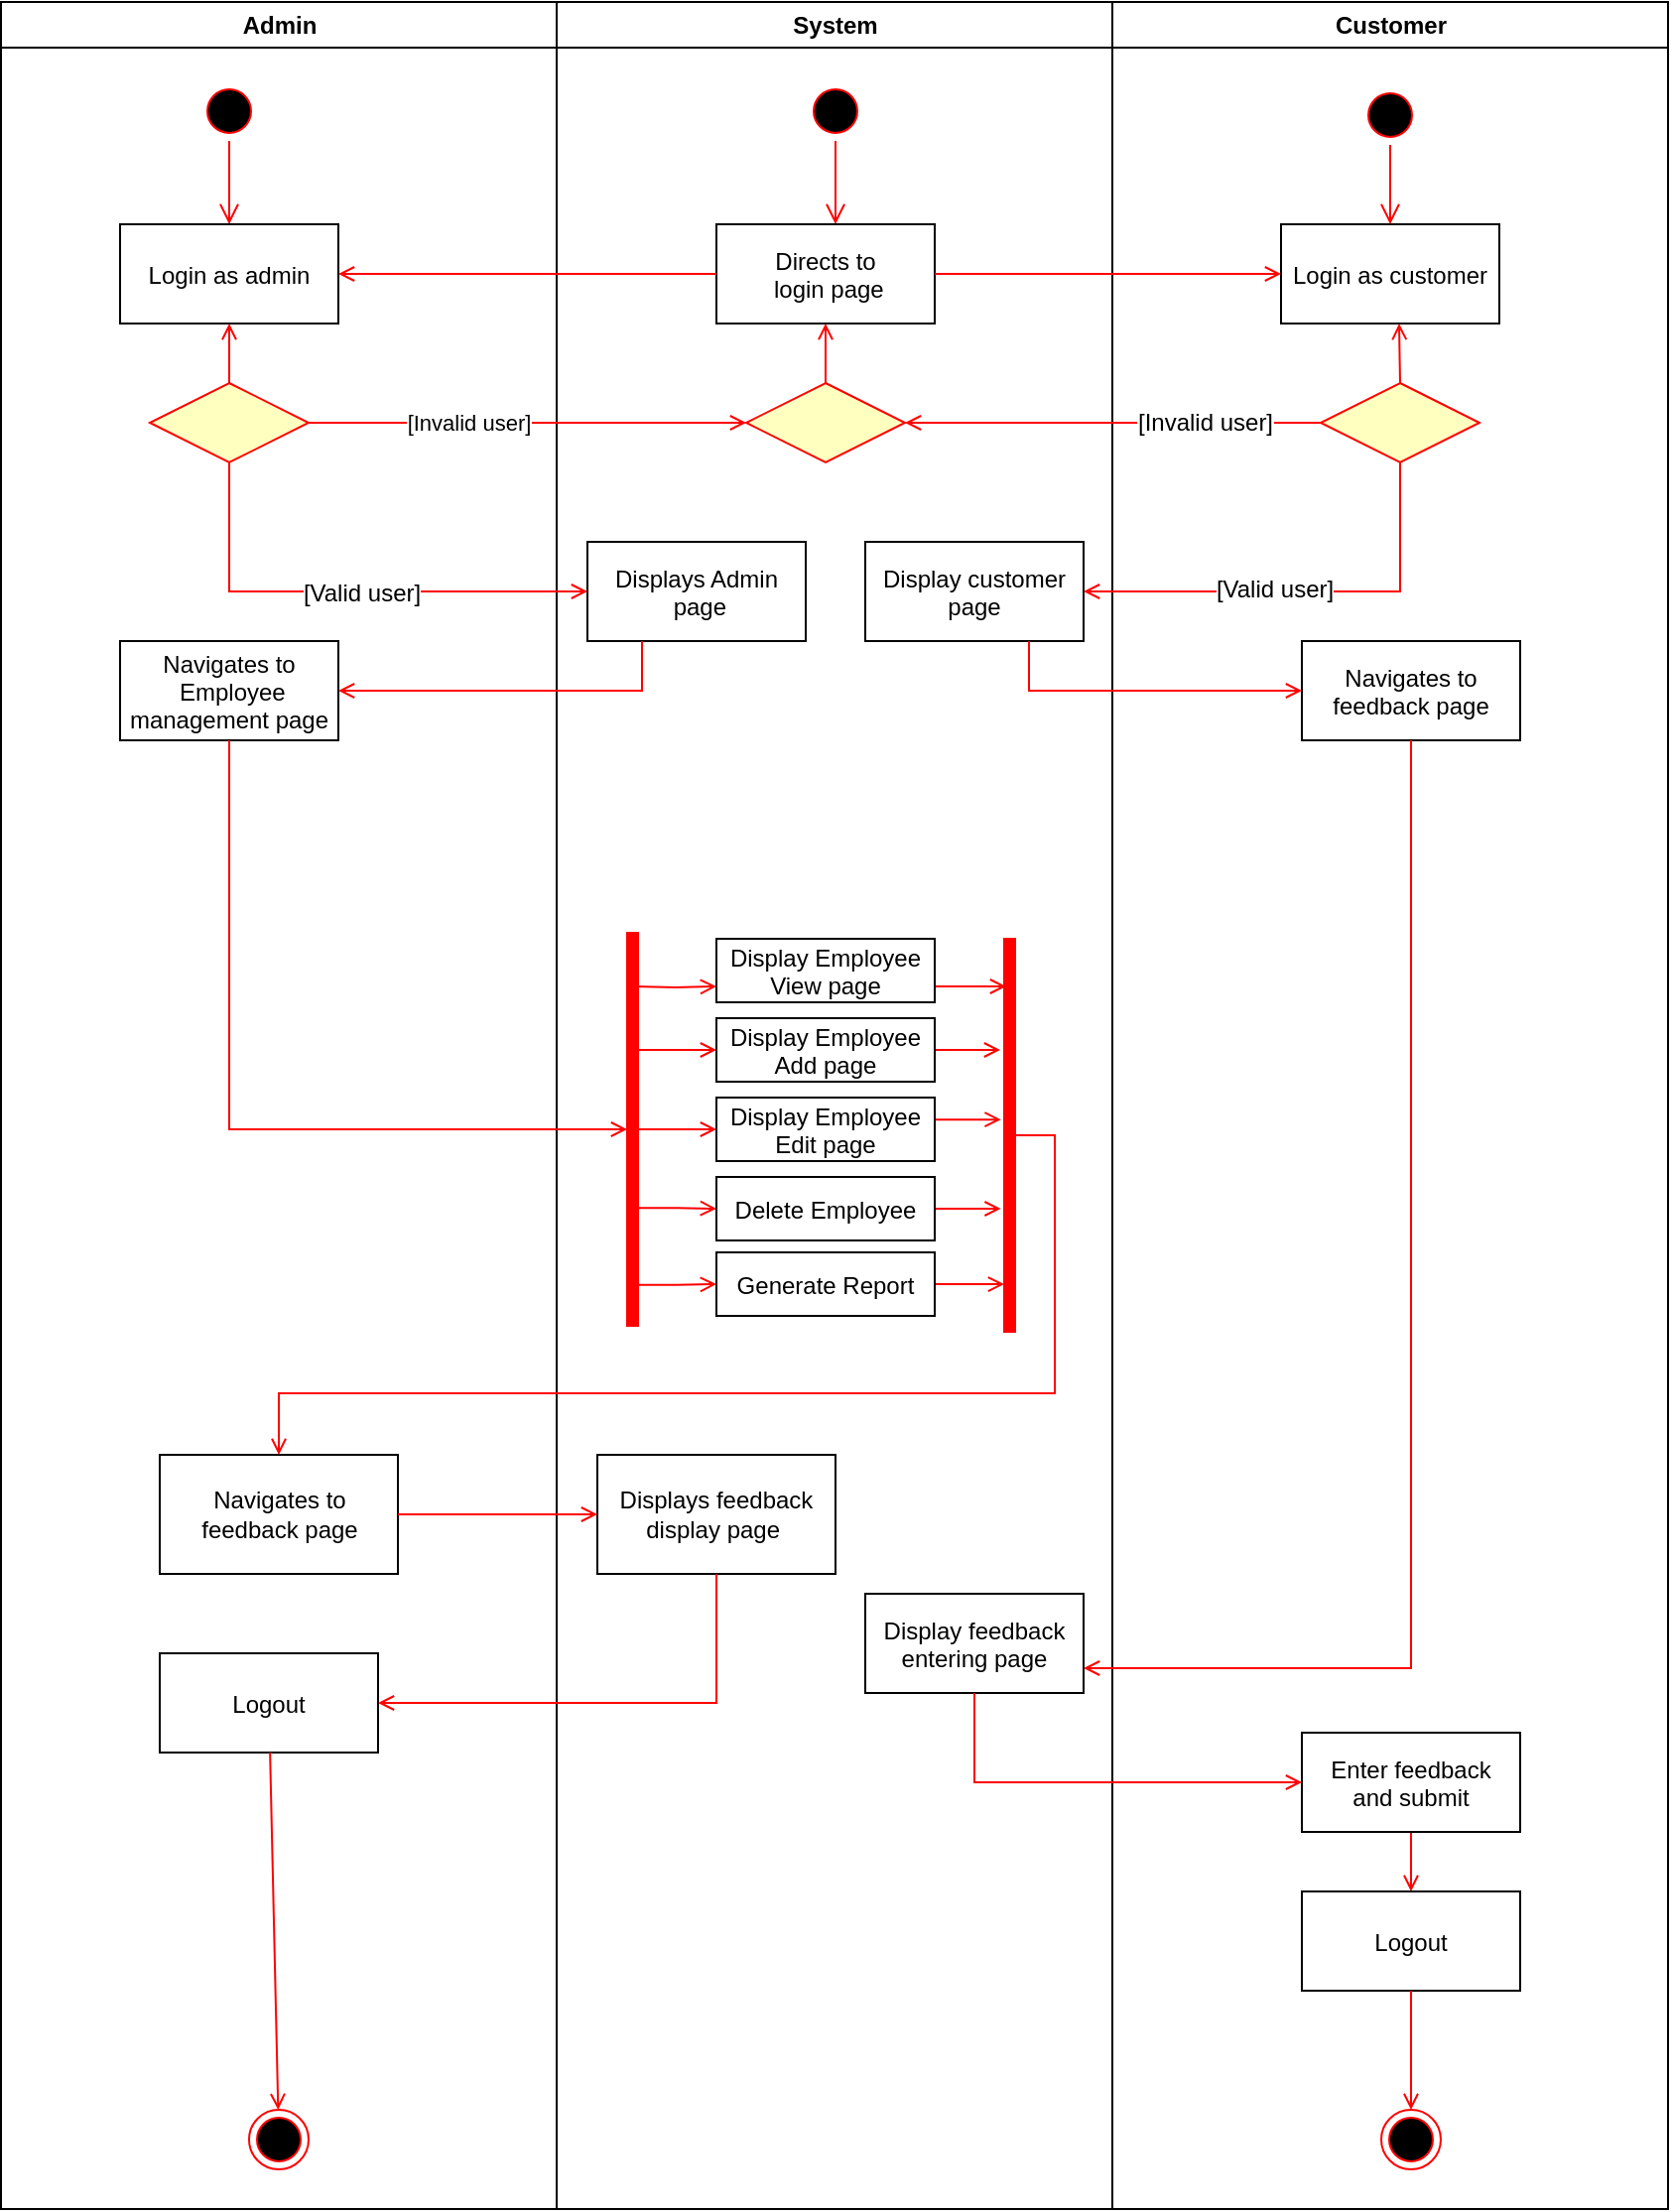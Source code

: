 <mxfile version="15.5.0" type="github">
  <diagram name="Page-1" id="e7e014a7-5840-1c2e-5031-d8a46d1fe8dd">
    <mxGraphModel dx="1730" dy="912" grid="1" gridSize="10" guides="1" tooltips="1" connect="1" arrows="1" fold="1" page="1" pageScale="1" pageWidth="1169" pageHeight="826" background="none" math="0" shadow="0">
      <root>
        <mxCell id="0" />
        <mxCell id="1" parent="0" />
        <mxCell id="2" value="Admin" style="swimlane;whiteSpace=wrap" parent="1" vertex="1">
          <mxGeometry x="164.5" y="128" width="280" height="1112" as="geometry" />
        </mxCell>
        <mxCell id="5" value="" style="ellipse;shape=startState;fillColor=#000000;strokeColor=#ff0000;" parent="2" vertex="1">
          <mxGeometry x="100" y="40" width="30" height="30" as="geometry" />
        </mxCell>
        <mxCell id="6" value="" style="edgeStyle=elbowEdgeStyle;elbow=horizontal;verticalAlign=bottom;endArrow=open;endSize=8;strokeColor=#FF0000;endFill=1;rounded=0" parent="2" source="5" target="7" edge="1">
          <mxGeometry x="100" y="40" as="geometry">
            <mxPoint x="115" y="110" as="targetPoint" />
          </mxGeometry>
        </mxCell>
        <mxCell id="7" value="Login as admin" style="" parent="2" vertex="1">
          <mxGeometry x="60" y="112" width="110" height="50" as="geometry" />
        </mxCell>
        <mxCell id="vQt9zWExh9lSxkHfg90g-54" style="edgeStyle=orthogonalEdgeStyle;rounded=0;orthogonalLoop=1;jettySize=auto;html=1;exitX=0.5;exitY=0;exitDx=0;exitDy=0;entryX=0.5;entryY=1;entryDx=0;entryDy=0;strokeColor=#FF0000;endFill=1;endArrow=open;" edge="1" parent="2" source="vQt9zWExh9lSxkHfg90g-53" target="7">
          <mxGeometry relative="1" as="geometry" />
        </mxCell>
        <mxCell id="vQt9zWExh9lSxkHfg90g-53" value="" style="rhombus;fillColor=#ffffc0;strokeColor=#ff0000;" vertex="1" parent="2">
          <mxGeometry x="75" y="192" width="80" height="40" as="geometry" />
        </mxCell>
        <mxCell id="vQt9zWExh9lSxkHfg90g-65" value="Navigates to&#xa; Employee &#xa;management page" style="" vertex="1" parent="2">
          <mxGeometry x="60" y="322" width="110" height="50" as="geometry" />
        </mxCell>
        <mxCell id="vQt9zWExh9lSxkHfg90g-92" value="Logout" style="" vertex="1" parent="2">
          <mxGeometry x="80" y="832" width="110" height="50" as="geometry" />
        </mxCell>
        <mxCell id="vQt9zWExh9lSxkHfg90g-93" value="" style="ellipse;shape=endState;fillColor=#000000;strokeColor=#ff0000" vertex="1" parent="2">
          <mxGeometry x="125" y="1062" width="30" height="30" as="geometry" />
        </mxCell>
        <mxCell id="vQt9zWExh9lSxkHfg90g-94" value="" style="endArrow=open;strokeColor=#FF0000;endFill=1;rounded=0" edge="1" source="vQt9zWExh9lSxkHfg90g-92" target="vQt9zWExh9lSxkHfg90g-93" parent="2">
          <mxGeometry relative="1" as="geometry" />
        </mxCell>
        <mxCell id="vQt9zWExh9lSxkHfg90g-98" value="Navigates to feedback page" style="rounded=0;whiteSpace=wrap;html=1;fontSize=12;" vertex="1" parent="2">
          <mxGeometry x="80" y="732" width="120" height="60" as="geometry" />
        </mxCell>
        <mxCell id="3" value="System" style="swimlane;whiteSpace=wrap" parent="1" vertex="1">
          <mxGeometry x="444.5" y="128" width="280" height="1112" as="geometry" />
        </mxCell>
        <mxCell id="13" value="" style="ellipse;shape=startState;fillColor=#000000;strokeColor=#ff0000;" parent="3" vertex="1">
          <mxGeometry x="125.5" y="40" width="30" height="30" as="geometry" />
        </mxCell>
        <mxCell id="14" value="" style="edgeStyle=elbowEdgeStyle;elbow=horizontal;verticalAlign=bottom;endArrow=open;endSize=8;strokeColor=#FF0000;endFill=1;rounded=0" parent="3" source="13" target="15" edge="1">
          <mxGeometry x="105.5" y="20" as="geometry">
            <mxPoint x="120.5" y="90" as="targetPoint" />
          </mxGeometry>
        </mxCell>
        <mxCell id="15" value="Directs to&#xa; login page" style="" parent="3" vertex="1">
          <mxGeometry x="80.5" y="112" width="110" height="50" as="geometry" />
        </mxCell>
        <mxCell id="vQt9zWExh9lSxkHfg90g-50" style="edgeStyle=orthogonalEdgeStyle;rounded=0;orthogonalLoop=1;jettySize=auto;html=1;exitX=0.5;exitY=0;exitDx=0;exitDy=0;entryX=0.5;entryY=1;entryDx=0;entryDy=0;strokeColor=#FF0000;endFill=1;endArrow=open;" edge="1" parent="3" source="21" target="15">
          <mxGeometry relative="1" as="geometry" />
        </mxCell>
        <mxCell id="21" value="" style="rhombus;fillColor=#ffffc0;strokeColor=#ff0000;" parent="3" vertex="1">
          <mxGeometry x="95.5" y="192" width="80" height="40" as="geometry" />
        </mxCell>
        <mxCell id="34" value="" style="whiteSpace=wrap;strokeColor=#FF0000;fillColor=#FF0000" parent="3" vertex="1">
          <mxGeometry x="35.5" y="469" width="5.5" height="198" as="geometry" />
        </mxCell>
        <mxCell id="10" value="Displays Admin&#xa; page" style="" parent="3" vertex="1">
          <mxGeometry x="15.5" y="272" width="110" height="50" as="geometry" />
        </mxCell>
        <mxCell id="vQt9zWExh9lSxkHfg90g-59" value="Display customer&#xa;page" style="" vertex="1" parent="3">
          <mxGeometry x="155.5" y="272" width="110" height="50" as="geometry" />
        </mxCell>
        <mxCell id="vQt9zWExh9lSxkHfg90g-69" value="Display feedback&#xa;entering page" style="" vertex="1" parent="3">
          <mxGeometry x="155.5" y="802" width="110" height="50" as="geometry" />
        </mxCell>
        <mxCell id="vQt9zWExh9lSxkHfg90g-78" style="edgeStyle=orthogonalEdgeStyle;rounded=0;orthogonalLoop=1;jettySize=auto;html=1;entryX=0;entryY=0.75;entryDx=0;entryDy=0;fontSize=11;strokeColor=#FF0000;endFill=1;endArrow=open;" edge="1" parent="3" target="vQt9zWExh9lSxkHfg90g-71">
          <mxGeometry relative="1" as="geometry">
            <mxPoint x="38.5" y="496" as="sourcePoint" />
          </mxGeometry>
        </mxCell>
        <mxCell id="vQt9zWExh9lSxkHfg90g-84" style="edgeStyle=orthogonalEdgeStyle;rounded=0;orthogonalLoop=1;jettySize=auto;html=1;exitX=1;exitY=0.75;exitDx=0;exitDy=0;entryX=0.182;entryY=0.123;entryDx=0;entryDy=0;entryPerimeter=0;fontSize=11;strokeColor=#FF0000;endFill=1;endArrow=open;" edge="1" parent="3" source="vQt9zWExh9lSxkHfg90g-71" target="vQt9zWExh9lSxkHfg90g-77">
          <mxGeometry relative="1" as="geometry" />
        </mxCell>
        <mxCell id="vQt9zWExh9lSxkHfg90g-71" value="Display Employee&#xa;View page" style="" vertex="1" parent="3">
          <mxGeometry x="80.5" y="472" width="110" height="32" as="geometry" />
        </mxCell>
        <mxCell id="vQt9zWExh9lSxkHfg90g-85" style="edgeStyle=orthogonalEdgeStyle;rounded=0;orthogonalLoop=1;jettySize=auto;html=1;exitX=1;exitY=0.5;exitDx=0;exitDy=0;fontSize=11;strokeColor=#FF0000;endFill=1;endArrow=open;" edge="1" parent="3" source="vQt9zWExh9lSxkHfg90g-73">
          <mxGeometry relative="1" as="geometry">
            <mxPoint x="223.5" y="528" as="targetPoint" />
          </mxGeometry>
        </mxCell>
        <mxCell id="vQt9zWExh9lSxkHfg90g-73" value="Display Employee&#xa;Add page" style="" vertex="1" parent="3">
          <mxGeometry x="80.5" y="512" width="110" height="32" as="geometry" />
        </mxCell>
        <mxCell id="vQt9zWExh9lSxkHfg90g-87" style="edgeStyle=orthogonalEdgeStyle;rounded=0;orthogonalLoop=1;jettySize=auto;html=1;exitX=1;exitY=0.25;exitDx=0;exitDy=0;entryX=-0.303;entryY=0.46;entryDx=0;entryDy=0;fontSize=11;entryPerimeter=0;strokeColor=#FF0000;endFill=1;endArrow=open;" edge="1" parent="3" source="vQt9zWExh9lSxkHfg90g-74" target="vQt9zWExh9lSxkHfg90g-77">
          <mxGeometry relative="1" as="geometry">
            <Array as="points">
              <mxPoint x="191" y="563" />
            </Array>
          </mxGeometry>
        </mxCell>
        <mxCell id="vQt9zWExh9lSxkHfg90g-74" value="Display Employee&#xa;Edit page" style="" vertex="1" parent="3">
          <mxGeometry x="80.5" y="552" width="110" height="32" as="geometry" />
        </mxCell>
        <mxCell id="vQt9zWExh9lSxkHfg90g-88" style="edgeStyle=orthogonalEdgeStyle;rounded=0;orthogonalLoop=1;jettySize=auto;html=1;exitX=1;exitY=0.5;exitDx=0;exitDy=0;entryX=-0.303;entryY=0.689;entryDx=0;entryDy=0;entryPerimeter=0;fontSize=11;strokeColor=#FF0000;endFill=1;endArrow=open;" edge="1" parent="3" source="vQt9zWExh9lSxkHfg90g-75" target="vQt9zWExh9lSxkHfg90g-77">
          <mxGeometry relative="1" as="geometry" />
        </mxCell>
        <mxCell id="vQt9zWExh9lSxkHfg90g-75" value="Delete Employee" style="" vertex="1" parent="3">
          <mxGeometry x="80.5" y="592" width="110" height="32" as="geometry" />
        </mxCell>
        <mxCell id="vQt9zWExh9lSxkHfg90g-89" style="edgeStyle=orthogonalEdgeStyle;rounded=0;orthogonalLoop=1;jettySize=auto;html=1;exitX=1;exitY=0.5;exitDx=0;exitDy=0;entryX=0;entryY=0.879;entryDx=0;entryDy=0;entryPerimeter=0;fontSize=11;strokeColor=#FF0000;endFill=1;endArrow=open;" edge="1" parent="3" source="vQt9zWExh9lSxkHfg90g-76" target="vQt9zWExh9lSxkHfg90g-77">
          <mxGeometry relative="1" as="geometry" />
        </mxCell>
        <mxCell id="vQt9zWExh9lSxkHfg90g-76" value="Generate Report" style="" vertex="1" parent="3">
          <mxGeometry x="80.5" y="630" width="110" height="32" as="geometry" />
        </mxCell>
        <mxCell id="vQt9zWExh9lSxkHfg90g-77" value="" style="whiteSpace=wrap;strokeColor=#FF0000;fillColor=#FF0000" vertex="1" parent="3">
          <mxGeometry x="225.5" y="472" width="5.5" height="198" as="geometry" />
        </mxCell>
        <mxCell id="vQt9zWExh9lSxkHfg90g-80" style="edgeStyle=orthogonalEdgeStyle;rounded=0;orthogonalLoop=1;jettySize=auto;html=1;exitX=0.909;exitY=0.325;exitDx=0;exitDy=0;entryX=0;entryY=0.5;entryDx=0;entryDy=0;fontSize=11;exitPerimeter=0;strokeColor=#FF0000;endFill=1;endArrow=open;" edge="1" parent="3" source="34" target="vQt9zWExh9lSxkHfg90g-73">
          <mxGeometry relative="1" as="geometry">
            <mxPoint x="499.999" y="626.038" as="sourcePoint" />
            <mxPoint x="535" y="626.0" as="targetPoint" />
            <Array as="points">
              <mxPoint x="41" y="528" />
            </Array>
          </mxGeometry>
        </mxCell>
        <mxCell id="vQt9zWExh9lSxkHfg90g-81" style="edgeStyle=orthogonalEdgeStyle;rounded=0;orthogonalLoop=1;jettySize=auto;html=1;entryX=0;entryY=0.5;entryDx=0;entryDy=0;fontSize=11;strokeColor=#FF0000;endFill=1;endArrow=open;exitX=1;exitY=0.5;exitDx=0;exitDy=0;" edge="1" parent="3" source="34" target="vQt9zWExh9lSxkHfg90g-74">
          <mxGeometry relative="1" as="geometry">
            <mxPoint x="45.5" y="568" as="sourcePoint" />
            <mxPoint x="535" y="634" as="targetPoint" />
          </mxGeometry>
        </mxCell>
        <mxCell id="vQt9zWExh9lSxkHfg90g-82" style="edgeStyle=orthogonalEdgeStyle;rounded=0;orthogonalLoop=1;jettySize=auto;html=1;entryX=0;entryY=0.5;entryDx=0;entryDy=0;fontSize=11;strokeColor=#FF0000;endFill=1;endArrow=open;exitX=0.909;exitY=0.7;exitDx=0;exitDy=0;exitPerimeter=0;" edge="1" parent="3" source="34" target="vQt9zWExh9lSxkHfg90g-75">
          <mxGeometry relative="1" as="geometry">
            <mxPoint x="495.5" y="706" as="sourcePoint" />
            <mxPoint x="535" y="706.0" as="targetPoint" />
          </mxGeometry>
        </mxCell>
        <mxCell id="vQt9zWExh9lSxkHfg90g-83" style="edgeStyle=orthogonalEdgeStyle;rounded=0;orthogonalLoop=1;jettySize=auto;html=1;entryX=0;entryY=0.5;entryDx=0;entryDy=0;fontSize=11;strokeColor=#FF0000;endFill=1;endArrow=open;exitX=0.909;exitY=0.896;exitDx=0;exitDy=0;exitPerimeter=0;" edge="1" parent="3" source="34" target="vQt9zWExh9lSxkHfg90g-76">
          <mxGeometry relative="1" as="geometry">
            <mxPoint x="494.999" y="745.6" as="sourcePoint" />
            <mxPoint x="535" y="746.0" as="targetPoint" />
          </mxGeometry>
        </mxCell>
        <mxCell id="vQt9zWExh9lSxkHfg90g-99" value="Displays feedback&lt;br&gt;display page&amp;nbsp;" style="rounded=0;whiteSpace=wrap;html=1;fontSize=12;" vertex="1" parent="3">
          <mxGeometry x="20.5" y="732" width="120" height="60" as="geometry" />
        </mxCell>
        <mxCell id="4" value="Customer" style="swimlane;whiteSpace=wrap" parent="1" vertex="1">
          <mxGeometry x="724.5" y="128" width="280" height="1112" as="geometry" />
        </mxCell>
        <mxCell id="vQt9zWExh9lSxkHfg90g-46" value="" style="ellipse;shape=startState;fillColor=#000000;strokeColor=#ff0000;" vertex="1" parent="4">
          <mxGeometry x="125" y="42" width="30" height="30" as="geometry" />
        </mxCell>
        <mxCell id="vQt9zWExh9lSxkHfg90g-47" value="Login as customer" style="" vertex="1" parent="4">
          <mxGeometry x="85" y="112" width="110" height="50" as="geometry" />
        </mxCell>
        <mxCell id="vQt9zWExh9lSxkHfg90g-45" value="" style="edgeStyle=elbowEdgeStyle;elbow=horizontal;verticalAlign=bottom;endArrow=open;endSize=8;strokeColor=#FF0000;endFill=1;rounded=0" edge="1" source="vQt9zWExh9lSxkHfg90g-46" target="vQt9zWExh9lSxkHfg90g-47" parent="4">
          <mxGeometry x="125" y="42" as="geometry">
            <mxPoint x="140" y="112" as="targetPoint" />
          </mxGeometry>
        </mxCell>
        <mxCell id="vQt9zWExh9lSxkHfg90g-51" style="edgeStyle=orthogonalEdgeStyle;rounded=0;orthogonalLoop=1;jettySize=auto;html=1;exitX=0.5;exitY=0;exitDx=0;exitDy=0;entryX=0.5;entryY=1;entryDx=0;entryDy=0;strokeColor=#FF0000;endFill=1;endArrow=open;" edge="1" source="vQt9zWExh9lSxkHfg90g-52" parent="4">
          <mxGeometry relative="1" as="geometry">
            <mxPoint x="144.5" y="162" as="targetPoint" />
            <Array as="points">
              <mxPoint x="145" y="192" />
            </Array>
          </mxGeometry>
        </mxCell>
        <mxCell id="vQt9zWExh9lSxkHfg90g-52" value="" style="rhombus;fillColor=#ffffc0;strokeColor=#ff0000;" vertex="1" parent="4">
          <mxGeometry x="105" y="192" width="80" height="40" as="geometry" />
        </mxCell>
        <mxCell id="vQt9zWExh9lSxkHfg90g-66" value="Navigates to &#xa;feedback page" style="" vertex="1" parent="4">
          <mxGeometry x="95.5" y="322" width="110" height="50" as="geometry" />
        </mxCell>
        <mxCell id="vQt9zWExh9lSxkHfg90g-110" style="edgeStyle=orthogonalEdgeStyle;rounded=0;orthogonalLoop=1;jettySize=auto;html=1;entryX=0.5;entryY=0;entryDx=0;entryDy=0;fontSize=11;strokeColor=#FF0000;endFill=1;endArrow=open;" edge="1" parent="4" source="vQt9zWExh9lSxkHfg90g-105" target="vQt9zWExh9lSxkHfg90g-108">
          <mxGeometry relative="1" as="geometry" />
        </mxCell>
        <mxCell id="vQt9zWExh9lSxkHfg90g-105" value="Enter feedback &#xa;and submit" style="" vertex="1" parent="4">
          <mxGeometry x="95.5" y="872" width="110" height="50" as="geometry" />
        </mxCell>
        <mxCell id="vQt9zWExh9lSxkHfg90g-108" value="Logout" style="" vertex="1" parent="4">
          <mxGeometry x="95.5" y="952" width="110" height="50" as="geometry" />
        </mxCell>
        <mxCell id="vQt9zWExh9lSxkHfg90g-109" value="" style="ellipse;shape=endState;fillColor=#000000;strokeColor=#ff0000" vertex="1" parent="4">
          <mxGeometry x="135.5" y="1062" width="30" height="30" as="geometry" />
        </mxCell>
        <mxCell id="vQt9zWExh9lSxkHfg90g-107" value="" style="endArrow=open;strokeColor=#FF0000;endFill=1;rounded=0" edge="1" source="vQt9zWExh9lSxkHfg90g-108" target="vQt9zWExh9lSxkHfg90g-109" parent="4">
          <mxGeometry relative="1" as="geometry" />
        </mxCell>
        <mxCell id="vQt9zWExh9lSxkHfg90g-48" value="" style="endArrow=open;strokeColor=#FF0000;endFill=1;rounded=0;exitX=1;exitY=0.5;exitDx=0;exitDy=0;entryX=0;entryY=0.5;entryDx=0;entryDy=0;" edge="1" parent="1" source="15" target="vQt9zWExh9lSxkHfg90g-47">
          <mxGeometry relative="1" as="geometry">
            <mxPoint x="670" y="260" as="sourcePoint" />
            <mxPoint x="1049" y="511" as="targetPoint" />
          </mxGeometry>
        </mxCell>
        <mxCell id="vQt9zWExh9lSxkHfg90g-49" value="" style="endArrow=open;strokeColor=#FF0000;endFill=1;rounded=0;exitX=0;exitY=0.5;exitDx=0;exitDy=0;entryX=1;entryY=0.5;entryDx=0;entryDy=0;" edge="1" parent="1" source="15" target="7">
          <mxGeometry relative="1" as="geometry">
            <mxPoint x="650" y="275" as="sourcePoint" />
            <mxPoint x="819.5" y="275" as="targetPoint" />
          </mxGeometry>
        </mxCell>
        <mxCell id="vQt9zWExh9lSxkHfg90g-55" style="edgeStyle=orthogonalEdgeStyle;rounded=0;orthogonalLoop=1;jettySize=auto;html=1;exitX=1;exitY=0.5;exitDx=0;exitDy=0;entryX=0;entryY=0.5;entryDx=0;entryDy=0;strokeColor=#FF0000;endFill=1;endArrow=open;" edge="1" parent="1" source="vQt9zWExh9lSxkHfg90g-53" target="21">
          <mxGeometry relative="1" as="geometry" />
        </mxCell>
        <mxCell id="vQt9zWExh9lSxkHfg90g-57" value="[Invalid user]" style="edgeLabel;html=1;align=center;verticalAlign=middle;resizable=0;points=[];" vertex="1" connectable="0" parent="vQt9zWExh9lSxkHfg90g-55">
          <mxGeometry x="-0.211" relative="1" as="geometry">
            <mxPoint x="-7" as="offset" />
          </mxGeometry>
        </mxCell>
        <mxCell id="vQt9zWExh9lSxkHfg90g-56" style="edgeStyle=orthogonalEdgeStyle;rounded=0;orthogonalLoop=1;jettySize=auto;html=1;exitX=0;exitY=0.5;exitDx=0;exitDy=0;entryX=1;entryY=0.5;entryDx=0;entryDy=0;strokeColor=#FF0000;endFill=1;endArrow=open;" edge="1" parent="1" source="vQt9zWExh9lSxkHfg90g-52" target="21">
          <mxGeometry relative="1" as="geometry" />
        </mxCell>
        <mxCell id="vQt9zWExh9lSxkHfg90g-58" value="[Invalid user]" style="edgeLabel;html=1;align=center;verticalAlign=middle;resizable=0;points=[];fontSize=12;" vertex="1" connectable="0" parent="vQt9zWExh9lSxkHfg90g-56">
          <mxGeometry x="-0.365" y="1" relative="1" as="geometry">
            <mxPoint x="8" y="-1" as="offset" />
          </mxGeometry>
        </mxCell>
        <mxCell id="vQt9zWExh9lSxkHfg90g-60" style="edgeStyle=orthogonalEdgeStyle;rounded=0;orthogonalLoop=1;jettySize=auto;html=1;exitX=0.5;exitY=1;exitDx=0;exitDy=0;entryX=0;entryY=0.5;entryDx=0;entryDy=0;fontSize=11;strokeColor=#FF0000;endFill=1;endArrow=open;" edge="1" parent="1" source="vQt9zWExh9lSxkHfg90g-53" target="10">
          <mxGeometry relative="1" as="geometry" />
        </mxCell>
        <mxCell id="vQt9zWExh9lSxkHfg90g-63" value="[Valid user]" style="edgeLabel;html=1;align=center;verticalAlign=middle;resizable=0;points=[];fontSize=12;" vertex="1" connectable="0" parent="vQt9zWExh9lSxkHfg90g-60">
          <mxGeometry x="0.072" y="-1" relative="1" as="geometry">
            <mxPoint as="offset" />
          </mxGeometry>
        </mxCell>
        <mxCell id="vQt9zWExh9lSxkHfg90g-61" style="edgeStyle=orthogonalEdgeStyle;rounded=0;orthogonalLoop=1;jettySize=auto;html=1;exitX=0.5;exitY=1;exitDx=0;exitDy=0;entryX=1;entryY=0.5;entryDx=0;entryDy=0;fontSize=11;strokeColor=#FF0000;endFill=1;endArrow=open;" edge="1" parent="1" source="vQt9zWExh9lSxkHfg90g-52" target="vQt9zWExh9lSxkHfg90g-59">
          <mxGeometry relative="1" as="geometry" />
        </mxCell>
        <mxCell id="vQt9zWExh9lSxkHfg90g-62" value="[Valid user]" style="edgeLabel;html=1;align=center;verticalAlign=middle;resizable=0;points=[];fontSize=12;" vertex="1" connectable="0" parent="vQt9zWExh9lSxkHfg90g-61">
          <mxGeometry x="0.144" y="-1" relative="1" as="geometry">
            <mxPoint as="offset" />
          </mxGeometry>
        </mxCell>
        <mxCell id="vQt9zWExh9lSxkHfg90g-67" style="edgeStyle=orthogonalEdgeStyle;rounded=0;orthogonalLoop=1;jettySize=auto;html=1;exitX=0.25;exitY=1;exitDx=0;exitDy=0;entryX=1;entryY=0.5;entryDx=0;entryDy=0;fontSize=11;strokeColor=#FF0000;endFill=1;endArrow=open;" edge="1" parent="1" source="10" target="vQt9zWExh9lSxkHfg90g-65">
          <mxGeometry relative="1" as="geometry" />
        </mxCell>
        <mxCell id="vQt9zWExh9lSxkHfg90g-68" style="edgeStyle=orthogonalEdgeStyle;rounded=0;orthogonalLoop=1;jettySize=auto;html=1;exitX=0.75;exitY=1;exitDx=0;exitDy=0;fontSize=11;strokeColor=#FF0000;endFill=1;endArrow=open;" edge="1" parent="1" source="vQt9zWExh9lSxkHfg90g-59" target="vQt9zWExh9lSxkHfg90g-66">
          <mxGeometry relative="1" as="geometry" />
        </mxCell>
        <mxCell id="vQt9zWExh9lSxkHfg90g-70" style="edgeStyle=orthogonalEdgeStyle;rounded=0;orthogonalLoop=1;jettySize=auto;html=1;exitX=0.5;exitY=1;exitDx=0;exitDy=0;entryX=1;entryY=0.75;entryDx=0;entryDy=0;fontSize=11;strokeColor=#FF0000;endFill=1;endArrow=open;" edge="1" parent="1" source="vQt9zWExh9lSxkHfg90g-66" target="vQt9zWExh9lSxkHfg90g-69">
          <mxGeometry relative="1" as="geometry">
            <mxPoint x="875" y="810" as="sourcePoint" />
            <Array as="points">
              <mxPoint x="875" y="968" />
            </Array>
          </mxGeometry>
        </mxCell>
        <mxCell id="vQt9zWExh9lSxkHfg90g-72" style="edgeStyle=orthogonalEdgeStyle;rounded=0;orthogonalLoop=1;jettySize=auto;html=1;exitX=0.5;exitY=1;exitDx=0;exitDy=0;entryX=0;entryY=0.5;entryDx=0;entryDy=0;fontSize=11;strokeColor=#FF0000;endFill=1;endArrow=open;" edge="1" parent="1" source="vQt9zWExh9lSxkHfg90g-65" target="34">
          <mxGeometry relative="1" as="geometry" />
        </mxCell>
        <mxCell id="vQt9zWExh9lSxkHfg90g-101" style="edgeStyle=orthogonalEdgeStyle;rounded=0;orthogonalLoop=1;jettySize=auto;html=1;exitX=1;exitY=0.5;exitDx=0;exitDy=0;fontSize=11;strokeColor=#FF0000;endFill=1;endArrow=open;" edge="1" parent="1" source="vQt9zWExh9lSxkHfg90g-77" target="vQt9zWExh9lSxkHfg90g-98">
          <mxGeometry relative="1" as="geometry" />
        </mxCell>
        <mxCell id="vQt9zWExh9lSxkHfg90g-102" style="edgeStyle=orthogonalEdgeStyle;rounded=0;orthogonalLoop=1;jettySize=auto;html=1;exitX=1;exitY=0.5;exitDx=0;exitDy=0;entryX=0;entryY=0.5;entryDx=0;entryDy=0;fontSize=11;strokeColor=#FF0000;endFill=1;endArrow=open;" edge="1" parent="1" source="vQt9zWExh9lSxkHfg90g-98" target="vQt9zWExh9lSxkHfg90g-99">
          <mxGeometry relative="1" as="geometry" />
        </mxCell>
        <mxCell id="vQt9zWExh9lSxkHfg90g-103" style="edgeStyle=orthogonalEdgeStyle;rounded=0;orthogonalLoop=1;jettySize=auto;html=1;exitX=0.5;exitY=1;exitDx=0;exitDy=0;entryX=1;entryY=0.5;entryDx=0;entryDy=0;fontSize=11;strokeColor=#FF0000;endFill=1;endArrow=open;" edge="1" parent="1" source="vQt9zWExh9lSxkHfg90g-99" target="vQt9zWExh9lSxkHfg90g-92">
          <mxGeometry relative="1" as="geometry">
            <mxPoint x="364.5" y="970.0" as="targetPoint" />
            <Array as="points">
              <mxPoint x="525" y="985" />
            </Array>
          </mxGeometry>
        </mxCell>
        <mxCell id="vQt9zWExh9lSxkHfg90g-106" style="edgeStyle=orthogonalEdgeStyle;rounded=0;orthogonalLoop=1;jettySize=auto;html=1;exitX=0.5;exitY=1;exitDx=0;exitDy=0;entryX=0;entryY=0.5;entryDx=0;entryDy=0;fontSize=11;strokeColor=#FF0000;endFill=1;endArrow=open;" edge="1" parent="1" source="vQt9zWExh9lSxkHfg90g-69" target="vQt9zWExh9lSxkHfg90g-105">
          <mxGeometry relative="1" as="geometry" />
        </mxCell>
      </root>
    </mxGraphModel>
  </diagram>
</mxfile>

